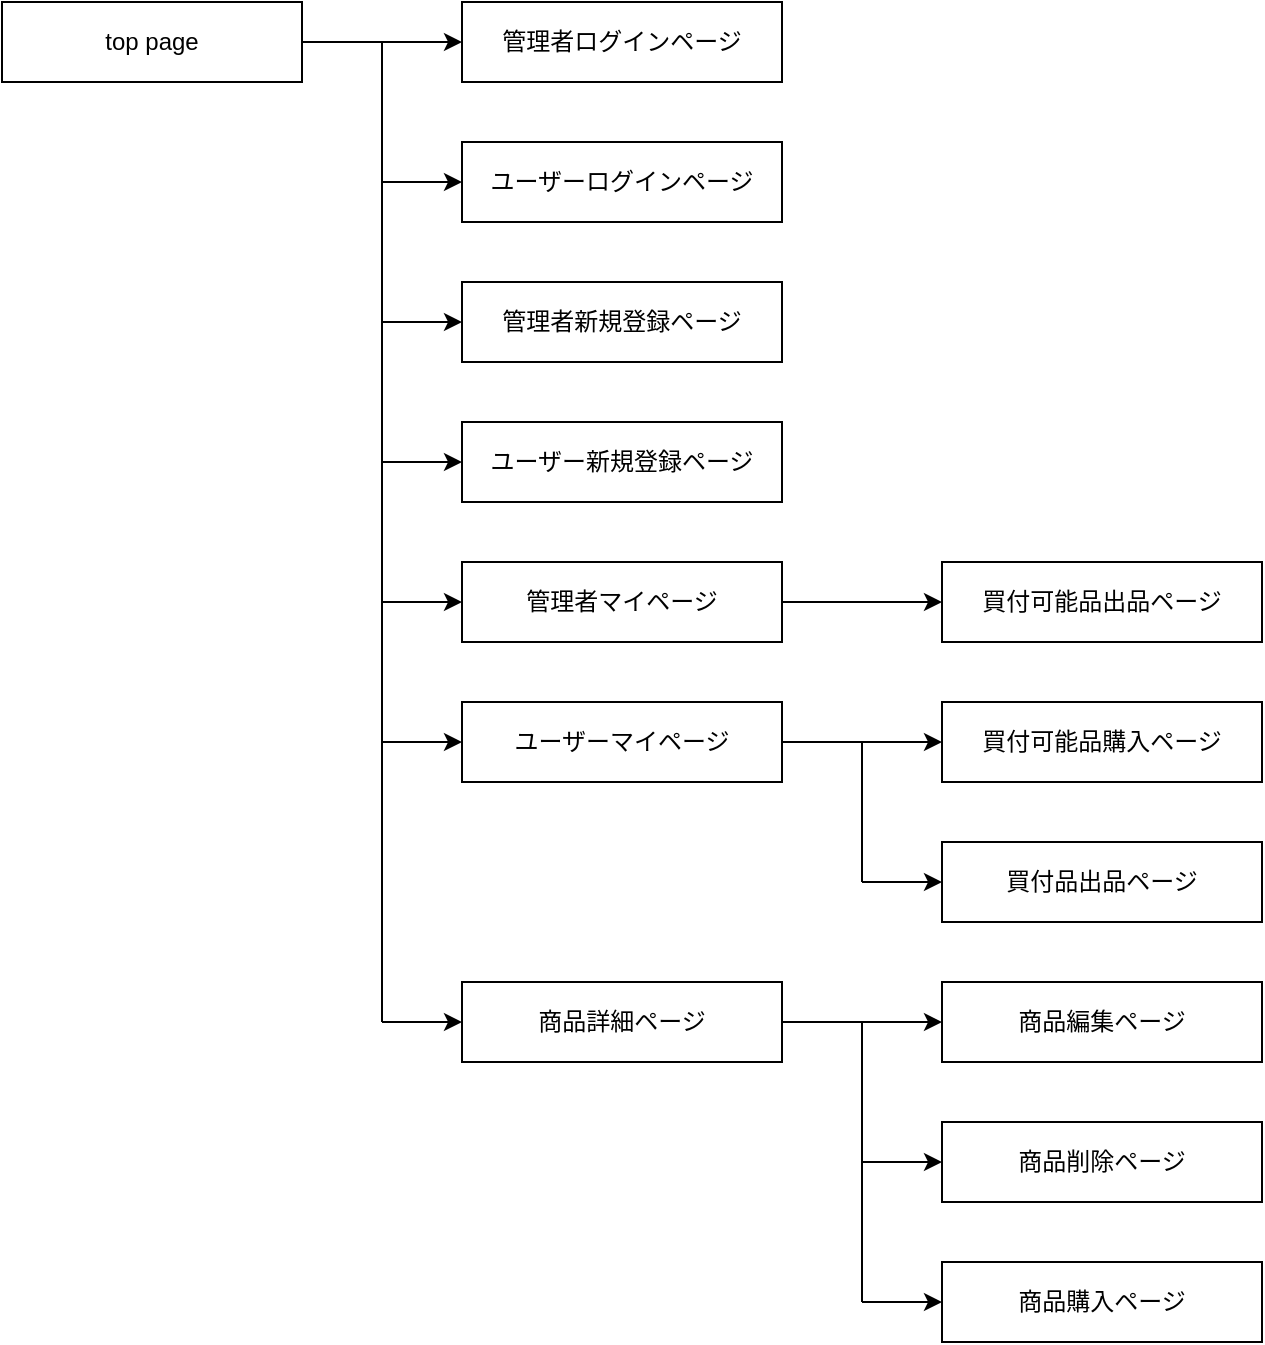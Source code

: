 <mxfile>
    <diagram id="yrEnSp0HsiIsARvUnmrg" name="ページ1">
        <mxGraphModel dx="690" dy="520" grid="1" gridSize="10" guides="1" tooltips="1" connect="1" arrows="1" fold="1" page="1" pageScale="1" pageWidth="827" pageHeight="1169" math="0" shadow="0">
            <root>
                <mxCell id="0"/>
                <mxCell id="1" parent="0"/>
                <mxCell id="23" value="" style="edgeStyle=none;html=1;" edge="1" parent="1" source="3" target="10">
                    <mxGeometry relative="1" as="geometry"/>
                </mxCell>
                <mxCell id="3" value="top page" style="whiteSpace=wrap;html=1;align=center;" vertex="1" parent="1">
                    <mxGeometry x="10" y="10" width="150" height="40" as="geometry"/>
                </mxCell>
                <mxCell id="7" value="" style="endArrow=none;html=1;rounded=0;" edge="1" parent="1">
                    <mxGeometry relative="1" as="geometry">
                        <mxPoint x="200" y="30" as="sourcePoint"/>
                        <mxPoint x="200" y="520" as="targetPoint"/>
                    </mxGeometry>
                </mxCell>
                <mxCell id="10" value="管理者ログインページ" style="whiteSpace=wrap;html=1;align=center;" vertex="1" parent="1">
                    <mxGeometry x="240" y="10" width="160" height="40" as="geometry"/>
                </mxCell>
                <mxCell id="11" value="ユーザーログインページ" style="whiteSpace=wrap;html=1;align=center;" vertex="1" parent="1">
                    <mxGeometry x="240" y="80" width="160" height="40" as="geometry"/>
                </mxCell>
                <mxCell id="12" value="管理者新規登録ページ" style="whiteSpace=wrap;html=1;align=center;" vertex="1" parent="1">
                    <mxGeometry x="240" y="150" width="160" height="40" as="geometry"/>
                </mxCell>
                <mxCell id="13" value="ユーザー新規登録ページ" style="whiteSpace=wrap;html=1;align=center;" vertex="1" parent="1">
                    <mxGeometry x="240" y="220" width="160" height="40" as="geometry"/>
                </mxCell>
                <mxCell id="14" value="管理者マイページ" style="whiteSpace=wrap;html=1;align=center;" vertex="1" parent="1">
                    <mxGeometry x="240" y="290" width="160" height="40" as="geometry"/>
                </mxCell>
                <mxCell id="15" value="ユーザーマイページ" style="whiteSpace=wrap;html=1;align=center;" vertex="1" parent="1">
                    <mxGeometry x="240" y="360" width="160" height="40" as="geometry"/>
                </mxCell>
                <mxCell id="16" value="商品詳細ページ" style="whiteSpace=wrap;html=1;align=center;" vertex="1" parent="1">
                    <mxGeometry x="240" y="500" width="160" height="40" as="geometry"/>
                </mxCell>
                <mxCell id="17" value="買付可能品出品ページ" style="whiteSpace=wrap;html=1;align=center;" vertex="1" parent="1">
                    <mxGeometry x="480" y="290" width="160" height="40" as="geometry"/>
                </mxCell>
                <mxCell id="18" value="買付可能品購入ページ" style="whiteSpace=wrap;html=1;align=center;" vertex="1" parent="1">
                    <mxGeometry x="480" y="360" width="160" height="40" as="geometry"/>
                </mxCell>
                <mxCell id="19" value="商品編集ページ" style="whiteSpace=wrap;html=1;align=center;" vertex="1" parent="1">
                    <mxGeometry x="480" y="500" width="160" height="40" as="geometry"/>
                </mxCell>
                <mxCell id="20" value="商品削除ページ" style="whiteSpace=wrap;html=1;align=center;" vertex="1" parent="1">
                    <mxGeometry x="480" y="570" width="160" height="40" as="geometry"/>
                </mxCell>
                <mxCell id="21" value="商品購入ページ" style="whiteSpace=wrap;html=1;align=center;" vertex="1" parent="1">
                    <mxGeometry x="480" y="640" width="160" height="40" as="geometry"/>
                </mxCell>
                <mxCell id="25" value="" style="edgeStyle=none;html=1;" edge="1" parent="1">
                    <mxGeometry relative="1" as="geometry">
                        <mxPoint x="200" y="100" as="sourcePoint"/>
                        <mxPoint x="240" y="100" as="targetPoint"/>
                    </mxGeometry>
                </mxCell>
                <mxCell id="26" value="買付品出品ページ" style="whiteSpace=wrap;html=1;align=center;" vertex="1" parent="1">
                    <mxGeometry x="480" y="430" width="160" height="40" as="geometry"/>
                </mxCell>
                <mxCell id="28" value="" style="edgeStyle=none;html=1;" edge="1" parent="1">
                    <mxGeometry relative="1" as="geometry">
                        <mxPoint x="200" y="170" as="sourcePoint"/>
                        <mxPoint x="240" y="170" as="targetPoint"/>
                    </mxGeometry>
                </mxCell>
                <mxCell id="30" value="" style="edgeStyle=none;html=1;entryX=0;entryY=0.5;entryDx=0;entryDy=0;" edge="1" parent="1" target="13">
                    <mxGeometry relative="1" as="geometry">
                        <mxPoint x="200" y="240" as="sourcePoint"/>
                        <mxPoint x="250" y="230" as="targetPoint"/>
                    </mxGeometry>
                </mxCell>
                <mxCell id="31" value="" style="edgeStyle=none;html=1;" edge="1" parent="1">
                    <mxGeometry relative="1" as="geometry">
                        <mxPoint x="200" y="310" as="sourcePoint"/>
                        <mxPoint x="240" y="310" as="targetPoint"/>
                    </mxGeometry>
                </mxCell>
                <mxCell id="32" value="" style="edgeStyle=none;html=1;entryX=0;entryY=0.5;entryDx=0;entryDy=0;" edge="1" parent="1" target="15">
                    <mxGeometry relative="1" as="geometry">
                        <mxPoint x="200" y="380" as="sourcePoint"/>
                        <mxPoint x="250" y="390" as="targetPoint"/>
                    </mxGeometry>
                </mxCell>
                <mxCell id="33" value="" style="edgeStyle=none;html=1;" edge="1" parent="1">
                    <mxGeometry relative="1" as="geometry">
                        <mxPoint x="200" y="520" as="sourcePoint"/>
                        <mxPoint x="240" y="520" as="targetPoint"/>
                    </mxGeometry>
                </mxCell>
                <mxCell id="34" value="" style="edgeStyle=none;html=1;exitX=1;exitY=0.5;exitDx=0;exitDy=0;entryX=0;entryY=0.5;entryDx=0;entryDy=0;" edge="1" parent="1" source="14" target="17">
                    <mxGeometry relative="1" as="geometry">
                        <mxPoint x="410" y="320" as="sourcePoint"/>
                        <mxPoint x="450" y="320" as="targetPoint"/>
                    </mxGeometry>
                </mxCell>
                <mxCell id="35" value="" style="edgeStyle=none;html=1;exitX=1;exitY=0.5;exitDx=0;exitDy=0;entryX=0;entryY=0.5;entryDx=0;entryDy=0;" edge="1" parent="1" source="15" target="18">
                    <mxGeometry relative="1" as="geometry">
                        <mxPoint x="430" y="390" as="sourcePoint"/>
                        <mxPoint x="470" y="390" as="targetPoint"/>
                    </mxGeometry>
                </mxCell>
                <mxCell id="36" value="" style="endArrow=none;html=1;rounded=0;" edge="1" parent="1">
                    <mxGeometry relative="1" as="geometry">
                        <mxPoint x="440" y="380" as="sourcePoint"/>
                        <mxPoint x="440" y="450" as="targetPoint"/>
                    </mxGeometry>
                </mxCell>
                <mxCell id="37" value="" style="edgeStyle=none;html=1;" edge="1" parent="1">
                    <mxGeometry relative="1" as="geometry">
                        <mxPoint x="440" y="450" as="sourcePoint"/>
                        <mxPoint x="480" y="450" as="targetPoint"/>
                    </mxGeometry>
                </mxCell>
                <mxCell id="38" value="" style="edgeStyle=none;html=1;exitX=1;exitY=0.5;exitDx=0;exitDy=0;" edge="1" parent="1" source="16">
                    <mxGeometry relative="1" as="geometry">
                        <mxPoint x="430" y="520" as="sourcePoint"/>
                        <mxPoint x="480" y="520" as="targetPoint"/>
                    </mxGeometry>
                </mxCell>
                <mxCell id="39" value="" style="endArrow=none;html=1;rounded=0;" edge="1" parent="1">
                    <mxGeometry relative="1" as="geometry">
                        <mxPoint x="440" y="520" as="sourcePoint"/>
                        <mxPoint x="440" y="660" as="targetPoint"/>
                    </mxGeometry>
                </mxCell>
                <mxCell id="40" value="" style="edgeStyle=none;html=1;" edge="1" parent="1">
                    <mxGeometry relative="1" as="geometry">
                        <mxPoint x="440" y="590" as="sourcePoint"/>
                        <mxPoint x="480" y="590" as="targetPoint"/>
                    </mxGeometry>
                </mxCell>
                <mxCell id="41" value="" style="edgeStyle=none;html=1;" edge="1" parent="1">
                    <mxGeometry relative="1" as="geometry">
                        <mxPoint x="440" y="660" as="sourcePoint"/>
                        <mxPoint x="480" y="660" as="targetPoint"/>
                    </mxGeometry>
                </mxCell>
            </root>
        </mxGraphModel>
    </diagram>
</mxfile>